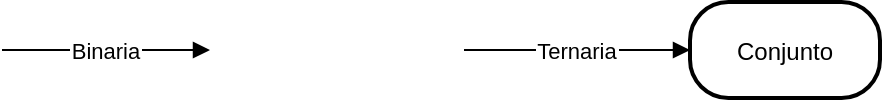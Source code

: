<mxfile version="24.8.6">
  <diagram name="Página-1" id="gJw8Lhun-Aa-bNbXO7BL">
    <mxGraphModel dx="1290" dy="557" grid="1" gridSize="10" guides="1" tooltips="1" connect="1" arrows="1" fold="1" page="1" pageScale="1" pageWidth="827" pageHeight="1169" math="0" shadow="0">
      <root>
        <mxCell id="0" />
        <mxCell id="1" parent="0" />
        <mxCell id="4" value="Conjunto" style="rounded=1;arcSize=40;strokeWidth=2" parent="1" vertex="1">
          <mxGeometry x="509" y="8" width="95" height="48" as="geometry" />
        </mxCell>
        <mxCell id="5" value="Binaria" style="curved=1;startArrow=none;endArrow=block;exitX=1;exitY=0.5;entryX=0;entryY=0.5;" parent="1" edge="1">
          <mxGeometry relative="1" as="geometry">
            <Array as="points" />
            <mxPoint x="165" y="32" as="sourcePoint" />
            <mxPoint x="269" y="32" as="targetPoint" />
          </mxGeometry>
        </mxCell>
        <mxCell id="6" value="Ternaria" style="curved=1;startArrow=none;endArrow=block;exitX=1;exitY=0.5;entryX=0;entryY=0.5;" parent="1" target="4" edge="1">
          <mxGeometry relative="1" as="geometry">
            <Array as="points" />
            <mxPoint x="396" y="32" as="sourcePoint" />
          </mxGeometry>
        </mxCell>
      </root>
    </mxGraphModel>
  </diagram>
</mxfile>
